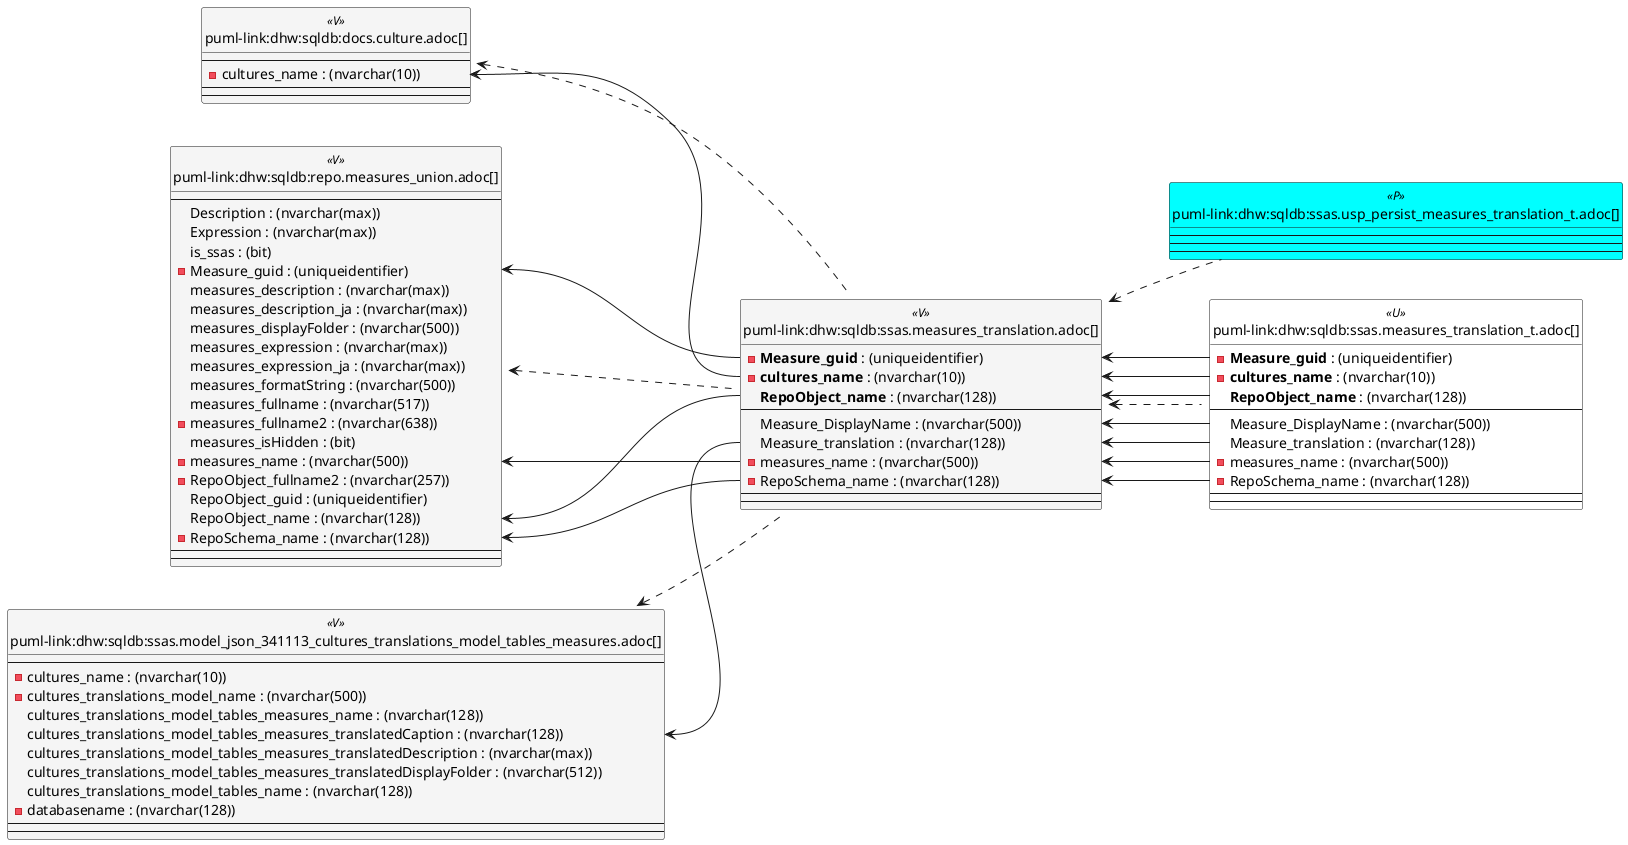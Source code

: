 @startuml
left to right direction
'top to bottom direction
hide circle
'avoide "." issues:
set namespaceSeparator none


skinparam class {
  BackgroundColor White
  BackgroundColor<<FN>> Yellow
  BackgroundColor<<FS>> Yellow
  BackgroundColor<<FT>> LightGray
  BackgroundColor<<IF>> Yellow
  BackgroundColor<<IS>> Yellow
  BackgroundColor<<P>> Aqua
  BackgroundColor<<PC>> Aqua
  BackgroundColor<<SN>> Yellow
  BackgroundColor<<SO>> SlateBlue
  BackgroundColor<<TF>> LightGray
  BackgroundColor<<TR>> Tomato
  BackgroundColor<<U>> White
  BackgroundColor<<V>> WhiteSmoke
  BackgroundColor<<X>> Aqua
  BackgroundColor<<external>> AliceBlue
}


entity "puml-link:dhw:sqldb:docs.culture.adoc[]" as docs.Culture << V >> {
  --
  - cultures_name : (nvarchar(10))
  --
  --
}

entity "puml-link:dhw:sqldb:repo.measures_union.adoc[]" as repo.Measures_union << V >> {
  --
  Description : (nvarchar(max))
  Expression : (nvarchar(max))
  is_ssas : (bit)
  - Measure_guid : (uniqueidentifier)
  measures_description : (nvarchar(max))
  measures_description_ja : (nvarchar(max))
  measures_displayFolder : (nvarchar(500))
  measures_expression : (nvarchar(max))
  measures_expression_ja : (nvarchar(max))
  measures_formatString : (nvarchar(500))
  measures_fullname : (nvarchar(517))
  - measures_fullname2 : (nvarchar(638))
  measures_isHidden : (bit)
  - measures_name : (nvarchar(500))
  - RepoObject_fullname2 : (nvarchar(257))
  RepoObject_guid : (uniqueidentifier)
  RepoObject_name : (nvarchar(128))
  - RepoSchema_name : (nvarchar(128))
  --
  --
}

entity "puml-link:dhw:sqldb:ssas.measures_translation.adoc[]" as ssas.Measures_translation << V >> {
  - **Measure_guid** : (uniqueidentifier)
  - **cultures_name** : (nvarchar(10))
  **RepoObject_name** : (nvarchar(128))
  --
  Measure_DisplayName : (nvarchar(500))
  Measure_translation : (nvarchar(128))
  - measures_name : (nvarchar(500))
  - RepoSchema_name : (nvarchar(128))
  --
  --
}

entity "puml-link:dhw:sqldb:ssas.measures_translation_t.adoc[]" as ssas.Measures_translation_T << U >> {
  - **Measure_guid** : (uniqueidentifier)
  - **cultures_name** : (nvarchar(10))
  **RepoObject_name** : (nvarchar(128))
  --
  Measure_DisplayName : (nvarchar(500))
  Measure_translation : (nvarchar(128))
  - measures_name : (nvarchar(500))
  - RepoSchema_name : (nvarchar(128))
  --
  --
}

entity "puml-link:dhw:sqldb:ssas.model_json_341113_cultures_translations_model_tables_measures.adoc[]" as ssas.model_json_341113_cultures_translations_model_tables_measures << V >> {
  --
  - cultures_name : (nvarchar(10))
  - cultures_translations_model_name : (nvarchar(500))
  cultures_translations_model_tables_measures_name : (nvarchar(128))
  cultures_translations_model_tables_measures_translatedCaption : (nvarchar(128))
  cultures_translations_model_tables_measures_translatedDescription : (nvarchar(max))
  cultures_translations_model_tables_measures_translatedDisplayFolder : (nvarchar(512))
  cultures_translations_model_tables_name : (nvarchar(128))
  - databasename : (nvarchar(128))
  --
  --
}

entity "puml-link:dhw:sqldb:ssas.usp_persist_measures_translation_t.adoc[]" as ssas.usp_PERSIST_Measures_translation_T << P >> {
  --
  --
  --
}

docs.Culture <.. ssas.Measures_translation
repo.Measures_union <.. ssas.Measures_translation
ssas.Measures_translation <.. ssas.Measures_translation_T
ssas.Measures_translation <.. ssas.usp_PERSIST_Measures_translation_T
ssas.model_json_341113_cultures_translations_model_tables_measures <.. ssas.Measures_translation
"docs.Culture::cultures_name" <-- "ssas.Measures_translation::cultures_name"
"repo.Measures_union::Measure_guid" <-- "ssas.Measures_translation::Measure_guid"
"repo.Measures_union::measures_name" <-- "ssas.Measures_translation::measures_name"
"repo.Measures_union::RepoObject_name" <-- "ssas.Measures_translation::RepoObject_name"
"repo.Measures_union::RepoSchema_name" <-- "ssas.Measures_translation::RepoSchema_name"
"ssas.Measures_translation::cultures_name" <-- "ssas.Measures_translation_T::cultures_name"
"ssas.Measures_translation::Measure_DisplayName" <-- "ssas.Measures_translation_T::Measure_DisplayName"
"ssas.Measures_translation::Measure_guid" <-- "ssas.Measures_translation_T::Measure_guid"
"ssas.Measures_translation::Measure_translation" <-- "ssas.Measures_translation_T::Measure_translation"
"ssas.Measures_translation::measures_name" <-- "ssas.Measures_translation_T::measures_name"
"ssas.Measures_translation::RepoObject_name" <-- "ssas.Measures_translation_T::RepoObject_name"
"ssas.Measures_translation::RepoSchema_name" <-- "ssas.Measures_translation_T::RepoSchema_name"
"ssas.model_json_341113_cultures_translations_model_tables_measures::cultures_translations_model_tables_measures_translatedCaption" <-- "ssas.Measures_translation::Measure_translation"
@enduml

